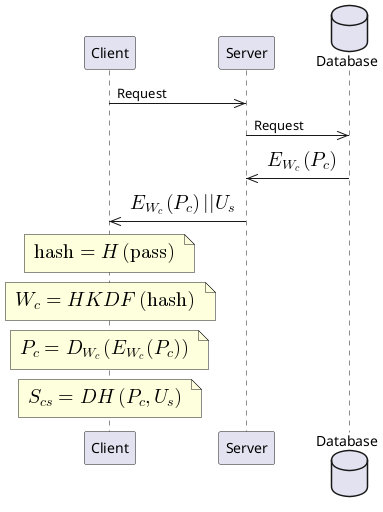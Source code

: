 @startuml
participant Client
participant Server
database Database

Client ->> Server: Request
Server ->> Database: Request
Database ->> Server: <math>E_{W_c}(P_c)</math>
Server ->> Client: <math>E_{W_c}(P_c) || U_s</math>

note over Client
  <math>"hash" = H("pass")</math>
end note

note over Client
  <math>W_c = HKDF("hash")</math>
end note

note over Client
  <math>P_c = D_{W_c}(E_{W_c}(P_c))</math>
end note

note over Client
  <math>S_{cs} = DH(P_c, U_s)</math>
end note

@enduml